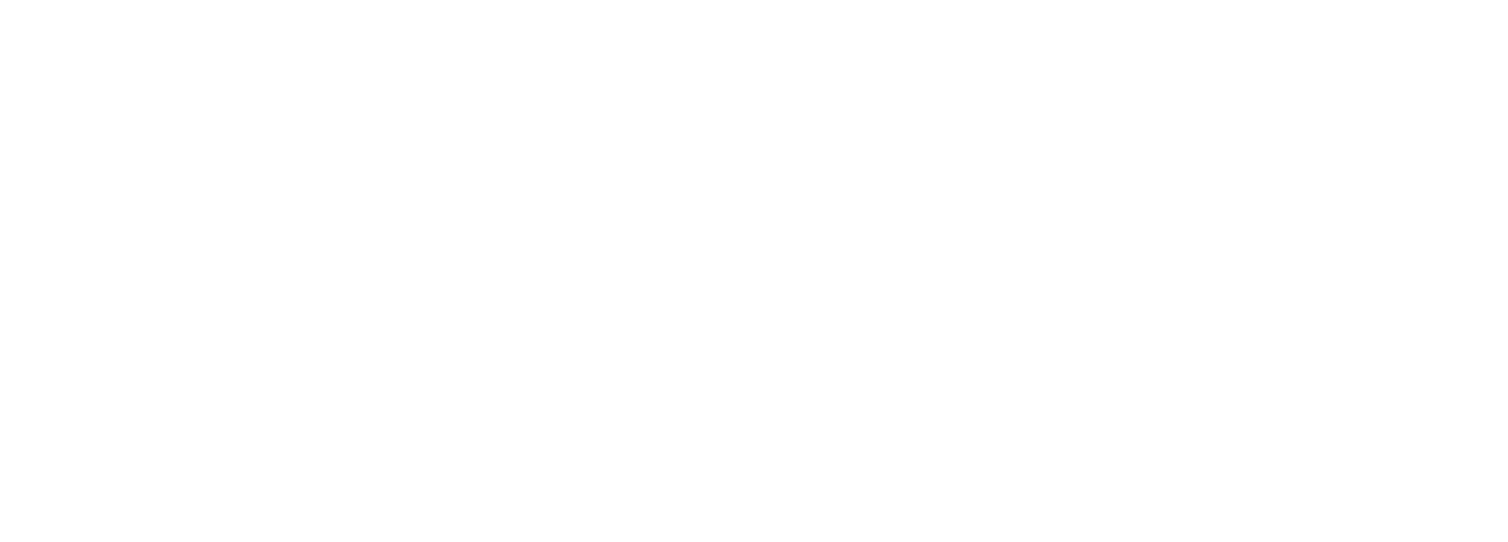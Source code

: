 digraph {
  node [shape=box, fontcolor="white", color="white"];
  edge [color="white"]

  bgcolor="transparent"
  
  Functor [color="white", fontcolor="white"];
  Functor -> Applicative [color="white"];
  Functor -> Traversable [color="white"];

  Apply [color="white", fontcolor="white"];
  Apply -> Applicative [color="white"];
  Semigroup -> Apply [constraint=false; style=dotted; arrowhead=none; color="white"];

  Applicative [color="white", fontcolor="white"];
  Applicative -> Alternative [color="white"];
  Applicative -> Monad [color="white"];
  Applicative -> Traversable [style=dotted; arrowhead=none; color="white"];

  Monad [label=<<b> Monad</b>>,color="white", fontcolor="white", penwidth=2];
  Monad -> MonadPlus [color="white"];
  Monad -> MonadFix [color="white"];
  Monad -> ArrowApply [style=bold, arrowhead=none; color="white"];

  Semigroup [color="white", fontcolor="white"];
  Semigroup -> Monoid [color="white"];

  Monoid [color="white", fontcolor="white"];
  Monoid -> Applicative [constraint=false; style=dotted; arrowhead=none; color="white"];
  Monoid -> Category [constraint=false; style=dotted; arrowhead=none; color="white"];
  Monoid -> Alternative [style=dotted; arrowhead=none; color="white"];
  Monoid -> MonadPlus [style=dotted; arrowhead=none; color="white"];
  Monoid -> ArrowPlus [style=dotted; arrowhead=none; color="white"];
  Monoid -> Foldable [style=dotted; arrowhead=none; color="white"];
  Monoid -> Monad [style=dotted; arrowhead=none; color="white"];

  Category [color="white", fontcolor="white"];
  Category -> Arrow [color="white"];

  Arrow [color="white", fontcolor="white"];
  Arrow -> ArrowChoice [color="white"];
  Arrow -> ArrowApply [color="white"];
  Arrow -> ArrowZero [color="white"];
  
  ArrowChoice [color="white", fontcolor="white"];
  ArrowApply [color="white", fontcolor="white"];
  ArrowZero [color="white", fontcolor="white"];
  ArrowZero -> ArrowPlus [color="white"];
  
  ArrowPlus [color="white", fontcolor="white"];
  {rank = same; Arrow; ArrowZero; ArrowPlus}

  Foldable [color="white", fontcolor="white"];
  Foldable -> Traversable [color="white"];
  
  Traversable [color="white", fontcolor="white"];
  
  Alternative [color="white", fontcolor="white"];
  
  MonadPlus [color="white", fontcolor="white"];
  MonadFix [color="white", fontcolor="white"];
}
